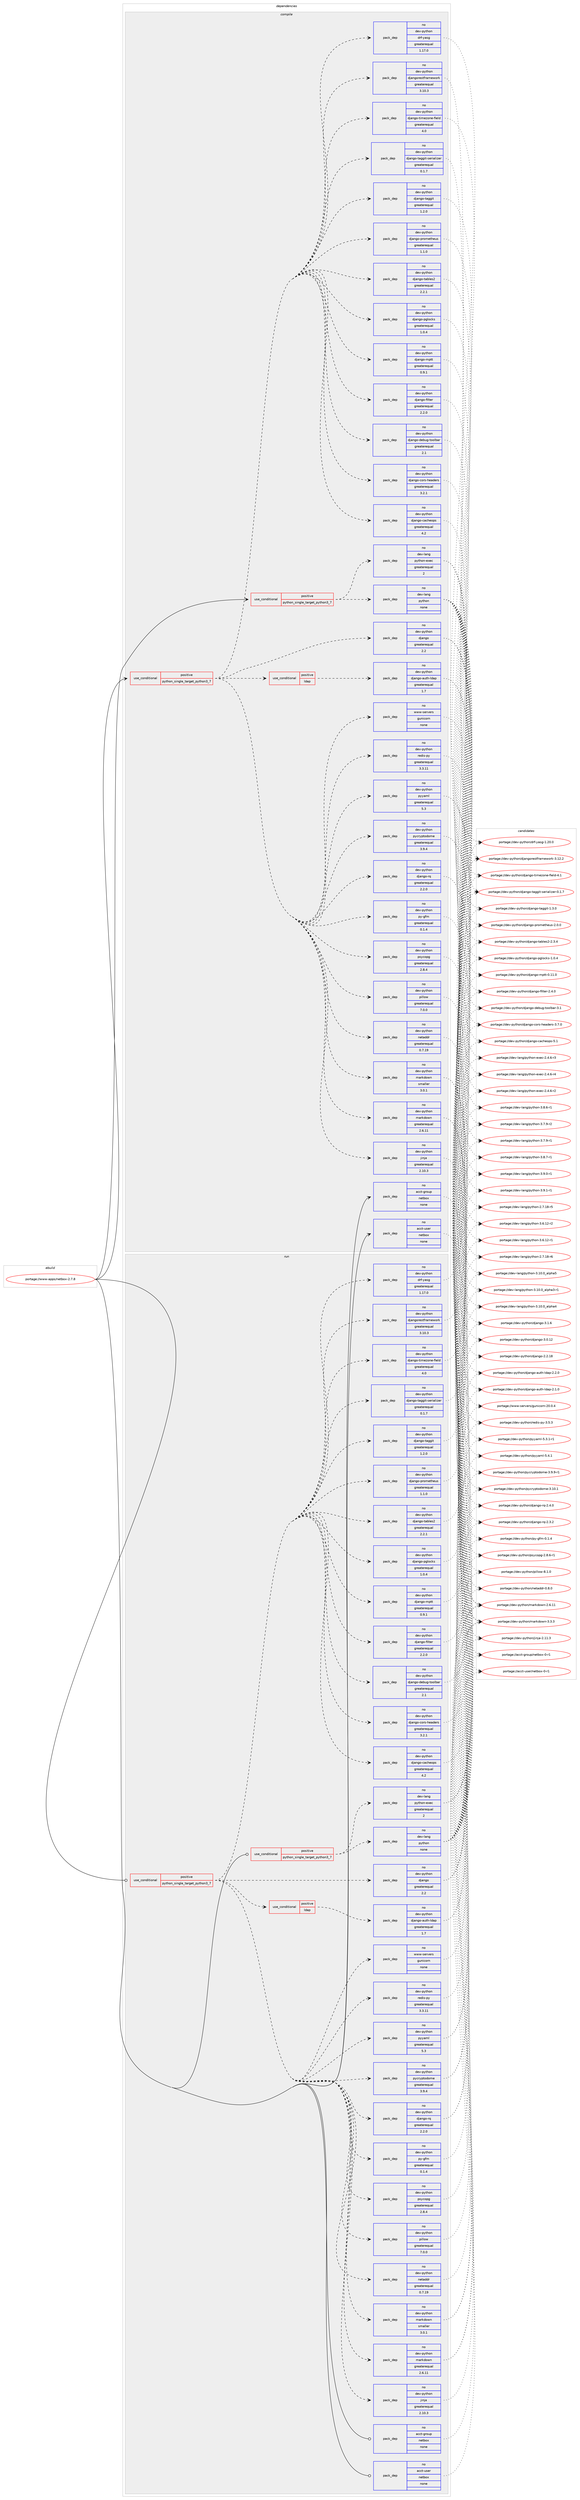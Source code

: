 digraph prolog {

# *************
# Graph options
# *************

newrank=true;
concentrate=true;
compound=true;
graph [rankdir=LR,fontname=Helvetica,fontsize=10,ranksep=1.5];#, ranksep=2.5, nodesep=0.2];
edge  [arrowhead=vee];
node  [fontname=Helvetica,fontsize=10];

# **********
# The ebuild
# **********

subgraph cluster_leftcol {
color=gray;
rank=same;
label=<<i>ebuild</i>>;
id [label="portage://www-apps/netbox-2.7.8", color=red, width=4, href="../www-apps/netbox-2.7.8.svg"];
}

# ****************
# The dependencies
# ****************

subgraph cluster_midcol {
color=gray;
label=<<i>dependencies</i>>;
subgraph cluster_compile {
fillcolor="#eeeeee";
style=filled;
label=<<i>compile</i>>;
subgraph cond480 {
dependency2786 [label=<<TABLE BORDER="0" CELLBORDER="1" CELLSPACING="0" CELLPADDING="4"><TR><TD ROWSPAN="3" CELLPADDING="10">use_conditional</TD></TR><TR><TD>positive</TD></TR><TR><TD>python_single_target_python3_7</TD></TR></TABLE>>, shape=none, color=red];
subgraph pack2262 {
dependency2787 [label=<<TABLE BORDER="0" CELLBORDER="1" CELLSPACING="0" CELLPADDING="4" WIDTH="220"><TR><TD ROWSPAN="6" CELLPADDING="30">pack_dep</TD></TR><TR><TD WIDTH="110">no</TD></TR><TR><TD>dev-lang</TD></TR><TR><TD>python</TD></TR><TR><TD>none</TD></TR><TR><TD></TD></TR></TABLE>>, shape=none, color=blue];
}
dependency2786:e -> dependency2787:w [weight=20,style="dashed",arrowhead="vee"];
subgraph pack2263 {
dependency2788 [label=<<TABLE BORDER="0" CELLBORDER="1" CELLSPACING="0" CELLPADDING="4" WIDTH="220"><TR><TD ROWSPAN="6" CELLPADDING="30">pack_dep</TD></TR><TR><TD WIDTH="110">no</TD></TR><TR><TD>dev-lang</TD></TR><TR><TD>python-exec</TD></TR><TR><TD>greaterequal</TD></TR><TR><TD>2</TD></TR></TABLE>>, shape=none, color=blue];
}
dependency2786:e -> dependency2788:w [weight=20,style="dashed",arrowhead="vee"];
}
id:e -> dependency2786:w [weight=20,style="solid",arrowhead="vee"];
subgraph cond481 {
dependency2789 [label=<<TABLE BORDER="0" CELLBORDER="1" CELLSPACING="0" CELLPADDING="4"><TR><TD ROWSPAN="3" CELLPADDING="10">use_conditional</TD></TR><TR><TD>positive</TD></TR><TR><TD>python_single_target_python3_7</TD></TR></TABLE>>, shape=none, color=red];
subgraph pack2264 {
dependency2790 [label=<<TABLE BORDER="0" CELLBORDER="1" CELLSPACING="0" CELLPADDING="4" WIDTH="220"><TR><TD ROWSPAN="6" CELLPADDING="30">pack_dep</TD></TR><TR><TD WIDTH="110">no</TD></TR><TR><TD>dev-python</TD></TR><TR><TD>django</TD></TR><TR><TD>greaterequal</TD></TR><TR><TD>2.2</TD></TR></TABLE>>, shape=none, color=blue];
}
dependency2789:e -> dependency2790:w [weight=20,style="dashed",arrowhead="vee"];
subgraph pack2265 {
dependency2791 [label=<<TABLE BORDER="0" CELLBORDER="1" CELLSPACING="0" CELLPADDING="4" WIDTH="220"><TR><TD ROWSPAN="6" CELLPADDING="30">pack_dep</TD></TR><TR><TD WIDTH="110">no</TD></TR><TR><TD>dev-python</TD></TR><TR><TD>django-cacheops</TD></TR><TR><TD>greaterequal</TD></TR><TR><TD>4.2</TD></TR></TABLE>>, shape=none, color=blue];
}
dependency2789:e -> dependency2791:w [weight=20,style="dashed",arrowhead="vee"];
subgraph pack2266 {
dependency2792 [label=<<TABLE BORDER="0" CELLBORDER="1" CELLSPACING="0" CELLPADDING="4" WIDTH="220"><TR><TD ROWSPAN="6" CELLPADDING="30">pack_dep</TD></TR><TR><TD WIDTH="110">no</TD></TR><TR><TD>dev-python</TD></TR><TR><TD>django-cors-headers</TD></TR><TR><TD>greaterequal</TD></TR><TR><TD>3.2.1</TD></TR></TABLE>>, shape=none, color=blue];
}
dependency2789:e -> dependency2792:w [weight=20,style="dashed",arrowhead="vee"];
subgraph pack2267 {
dependency2793 [label=<<TABLE BORDER="0" CELLBORDER="1" CELLSPACING="0" CELLPADDING="4" WIDTH="220"><TR><TD ROWSPAN="6" CELLPADDING="30">pack_dep</TD></TR><TR><TD WIDTH="110">no</TD></TR><TR><TD>dev-python</TD></TR><TR><TD>django-debug-toolbar</TD></TR><TR><TD>greaterequal</TD></TR><TR><TD>2.1</TD></TR></TABLE>>, shape=none, color=blue];
}
dependency2789:e -> dependency2793:w [weight=20,style="dashed",arrowhead="vee"];
subgraph pack2268 {
dependency2794 [label=<<TABLE BORDER="0" CELLBORDER="1" CELLSPACING="0" CELLPADDING="4" WIDTH="220"><TR><TD ROWSPAN="6" CELLPADDING="30">pack_dep</TD></TR><TR><TD WIDTH="110">no</TD></TR><TR><TD>dev-python</TD></TR><TR><TD>django-filter</TD></TR><TR><TD>greaterequal</TD></TR><TR><TD>2.2.0</TD></TR></TABLE>>, shape=none, color=blue];
}
dependency2789:e -> dependency2794:w [weight=20,style="dashed",arrowhead="vee"];
subgraph pack2269 {
dependency2795 [label=<<TABLE BORDER="0" CELLBORDER="1" CELLSPACING="0" CELLPADDING="4" WIDTH="220"><TR><TD ROWSPAN="6" CELLPADDING="30">pack_dep</TD></TR><TR><TD WIDTH="110">no</TD></TR><TR><TD>dev-python</TD></TR><TR><TD>django-mptt</TD></TR><TR><TD>greaterequal</TD></TR><TR><TD>0.9.1</TD></TR></TABLE>>, shape=none, color=blue];
}
dependency2789:e -> dependency2795:w [weight=20,style="dashed",arrowhead="vee"];
subgraph pack2270 {
dependency2796 [label=<<TABLE BORDER="0" CELLBORDER="1" CELLSPACING="0" CELLPADDING="4" WIDTH="220"><TR><TD ROWSPAN="6" CELLPADDING="30">pack_dep</TD></TR><TR><TD WIDTH="110">no</TD></TR><TR><TD>dev-python</TD></TR><TR><TD>django-pglocks</TD></TR><TR><TD>greaterequal</TD></TR><TR><TD>1.0.4</TD></TR></TABLE>>, shape=none, color=blue];
}
dependency2789:e -> dependency2796:w [weight=20,style="dashed",arrowhead="vee"];
subgraph pack2271 {
dependency2797 [label=<<TABLE BORDER="0" CELLBORDER="1" CELLSPACING="0" CELLPADDING="4" WIDTH="220"><TR><TD ROWSPAN="6" CELLPADDING="30">pack_dep</TD></TR><TR><TD WIDTH="110">no</TD></TR><TR><TD>dev-python</TD></TR><TR><TD>django-prometheus</TD></TR><TR><TD>greaterequal</TD></TR><TR><TD>1.1.0</TD></TR></TABLE>>, shape=none, color=blue];
}
dependency2789:e -> dependency2797:w [weight=20,style="dashed",arrowhead="vee"];
subgraph pack2272 {
dependency2798 [label=<<TABLE BORDER="0" CELLBORDER="1" CELLSPACING="0" CELLPADDING="4" WIDTH="220"><TR><TD ROWSPAN="6" CELLPADDING="30">pack_dep</TD></TR><TR><TD WIDTH="110">no</TD></TR><TR><TD>dev-python</TD></TR><TR><TD>django-rq</TD></TR><TR><TD>greaterequal</TD></TR><TR><TD>2.2.0</TD></TR></TABLE>>, shape=none, color=blue];
}
dependency2789:e -> dependency2798:w [weight=20,style="dashed",arrowhead="vee"];
subgraph pack2273 {
dependency2799 [label=<<TABLE BORDER="0" CELLBORDER="1" CELLSPACING="0" CELLPADDING="4" WIDTH="220"><TR><TD ROWSPAN="6" CELLPADDING="30">pack_dep</TD></TR><TR><TD WIDTH="110">no</TD></TR><TR><TD>dev-python</TD></TR><TR><TD>django-tables2</TD></TR><TR><TD>greaterequal</TD></TR><TR><TD>2.2.1</TD></TR></TABLE>>, shape=none, color=blue];
}
dependency2789:e -> dependency2799:w [weight=20,style="dashed",arrowhead="vee"];
subgraph pack2274 {
dependency2800 [label=<<TABLE BORDER="0" CELLBORDER="1" CELLSPACING="0" CELLPADDING="4" WIDTH="220"><TR><TD ROWSPAN="6" CELLPADDING="30">pack_dep</TD></TR><TR><TD WIDTH="110">no</TD></TR><TR><TD>dev-python</TD></TR><TR><TD>django-taggit</TD></TR><TR><TD>greaterequal</TD></TR><TR><TD>1.2.0</TD></TR></TABLE>>, shape=none, color=blue];
}
dependency2789:e -> dependency2800:w [weight=20,style="dashed",arrowhead="vee"];
subgraph pack2275 {
dependency2801 [label=<<TABLE BORDER="0" CELLBORDER="1" CELLSPACING="0" CELLPADDING="4" WIDTH="220"><TR><TD ROWSPAN="6" CELLPADDING="30">pack_dep</TD></TR><TR><TD WIDTH="110">no</TD></TR><TR><TD>dev-python</TD></TR><TR><TD>django-taggit-serializer</TD></TR><TR><TD>greaterequal</TD></TR><TR><TD>0.1.7</TD></TR></TABLE>>, shape=none, color=blue];
}
dependency2789:e -> dependency2801:w [weight=20,style="dashed",arrowhead="vee"];
subgraph pack2276 {
dependency2802 [label=<<TABLE BORDER="0" CELLBORDER="1" CELLSPACING="0" CELLPADDING="4" WIDTH="220"><TR><TD ROWSPAN="6" CELLPADDING="30">pack_dep</TD></TR><TR><TD WIDTH="110">no</TD></TR><TR><TD>dev-python</TD></TR><TR><TD>django-timezone-field</TD></TR><TR><TD>greaterequal</TD></TR><TR><TD>4.0</TD></TR></TABLE>>, shape=none, color=blue];
}
dependency2789:e -> dependency2802:w [weight=20,style="dashed",arrowhead="vee"];
subgraph pack2277 {
dependency2803 [label=<<TABLE BORDER="0" CELLBORDER="1" CELLSPACING="0" CELLPADDING="4" WIDTH="220"><TR><TD ROWSPAN="6" CELLPADDING="30">pack_dep</TD></TR><TR><TD WIDTH="110">no</TD></TR><TR><TD>dev-python</TD></TR><TR><TD>djangorestframework</TD></TR><TR><TD>greaterequal</TD></TR><TR><TD>3.10.3</TD></TR></TABLE>>, shape=none, color=blue];
}
dependency2789:e -> dependency2803:w [weight=20,style="dashed",arrowhead="vee"];
subgraph pack2278 {
dependency2804 [label=<<TABLE BORDER="0" CELLBORDER="1" CELLSPACING="0" CELLPADDING="4" WIDTH="220"><TR><TD ROWSPAN="6" CELLPADDING="30">pack_dep</TD></TR><TR><TD WIDTH="110">no</TD></TR><TR><TD>dev-python</TD></TR><TR><TD>drf-yasg</TD></TR><TR><TD>greaterequal</TD></TR><TR><TD>1.17.0</TD></TR></TABLE>>, shape=none, color=blue];
}
dependency2789:e -> dependency2804:w [weight=20,style="dashed",arrowhead="vee"];
subgraph pack2279 {
dependency2805 [label=<<TABLE BORDER="0" CELLBORDER="1" CELLSPACING="0" CELLPADDING="4" WIDTH="220"><TR><TD ROWSPAN="6" CELLPADDING="30">pack_dep</TD></TR><TR><TD WIDTH="110">no</TD></TR><TR><TD>dev-python</TD></TR><TR><TD>jinja</TD></TR><TR><TD>greaterequal</TD></TR><TR><TD>2.10.3</TD></TR></TABLE>>, shape=none, color=blue];
}
dependency2789:e -> dependency2805:w [weight=20,style="dashed",arrowhead="vee"];
subgraph pack2280 {
dependency2806 [label=<<TABLE BORDER="0" CELLBORDER="1" CELLSPACING="0" CELLPADDING="4" WIDTH="220"><TR><TD ROWSPAN="6" CELLPADDING="30">pack_dep</TD></TR><TR><TD WIDTH="110">no</TD></TR><TR><TD>dev-python</TD></TR><TR><TD>markdown</TD></TR><TR><TD>greaterequal</TD></TR><TR><TD>2.6.11</TD></TR></TABLE>>, shape=none, color=blue];
}
dependency2789:e -> dependency2806:w [weight=20,style="dashed",arrowhead="vee"];
subgraph pack2281 {
dependency2807 [label=<<TABLE BORDER="0" CELLBORDER="1" CELLSPACING="0" CELLPADDING="4" WIDTH="220"><TR><TD ROWSPAN="6" CELLPADDING="30">pack_dep</TD></TR><TR><TD WIDTH="110">no</TD></TR><TR><TD>dev-python</TD></TR><TR><TD>markdown</TD></TR><TR><TD>smaller</TD></TR><TR><TD>3.0.1</TD></TR></TABLE>>, shape=none, color=blue];
}
dependency2789:e -> dependency2807:w [weight=20,style="dashed",arrowhead="vee"];
subgraph pack2282 {
dependency2808 [label=<<TABLE BORDER="0" CELLBORDER="1" CELLSPACING="0" CELLPADDING="4" WIDTH="220"><TR><TD ROWSPAN="6" CELLPADDING="30">pack_dep</TD></TR><TR><TD WIDTH="110">no</TD></TR><TR><TD>dev-python</TD></TR><TR><TD>netaddr</TD></TR><TR><TD>greaterequal</TD></TR><TR><TD>0.7.19</TD></TR></TABLE>>, shape=none, color=blue];
}
dependency2789:e -> dependency2808:w [weight=20,style="dashed",arrowhead="vee"];
subgraph pack2283 {
dependency2809 [label=<<TABLE BORDER="0" CELLBORDER="1" CELLSPACING="0" CELLPADDING="4" WIDTH="220"><TR><TD ROWSPAN="6" CELLPADDING="30">pack_dep</TD></TR><TR><TD WIDTH="110">no</TD></TR><TR><TD>dev-python</TD></TR><TR><TD>pillow</TD></TR><TR><TD>greaterequal</TD></TR><TR><TD>7.0.0</TD></TR></TABLE>>, shape=none, color=blue];
}
dependency2789:e -> dependency2809:w [weight=20,style="dashed",arrowhead="vee"];
subgraph pack2284 {
dependency2810 [label=<<TABLE BORDER="0" CELLBORDER="1" CELLSPACING="0" CELLPADDING="4" WIDTH="220"><TR><TD ROWSPAN="6" CELLPADDING="30">pack_dep</TD></TR><TR><TD WIDTH="110">no</TD></TR><TR><TD>dev-python</TD></TR><TR><TD>psycopg</TD></TR><TR><TD>greaterequal</TD></TR><TR><TD>2.8.4</TD></TR></TABLE>>, shape=none, color=blue];
}
dependency2789:e -> dependency2810:w [weight=20,style="dashed",arrowhead="vee"];
subgraph pack2285 {
dependency2811 [label=<<TABLE BORDER="0" CELLBORDER="1" CELLSPACING="0" CELLPADDING="4" WIDTH="220"><TR><TD ROWSPAN="6" CELLPADDING="30">pack_dep</TD></TR><TR><TD WIDTH="110">no</TD></TR><TR><TD>dev-python</TD></TR><TR><TD>py-gfm</TD></TR><TR><TD>greaterequal</TD></TR><TR><TD>0.1.4</TD></TR></TABLE>>, shape=none, color=blue];
}
dependency2789:e -> dependency2811:w [weight=20,style="dashed",arrowhead="vee"];
subgraph pack2286 {
dependency2812 [label=<<TABLE BORDER="0" CELLBORDER="1" CELLSPACING="0" CELLPADDING="4" WIDTH="220"><TR><TD ROWSPAN="6" CELLPADDING="30">pack_dep</TD></TR><TR><TD WIDTH="110">no</TD></TR><TR><TD>dev-python</TD></TR><TR><TD>pycryptodome</TD></TR><TR><TD>greaterequal</TD></TR><TR><TD>3.9.4</TD></TR></TABLE>>, shape=none, color=blue];
}
dependency2789:e -> dependency2812:w [weight=20,style="dashed",arrowhead="vee"];
subgraph pack2287 {
dependency2813 [label=<<TABLE BORDER="0" CELLBORDER="1" CELLSPACING="0" CELLPADDING="4" WIDTH="220"><TR><TD ROWSPAN="6" CELLPADDING="30">pack_dep</TD></TR><TR><TD WIDTH="110">no</TD></TR><TR><TD>dev-python</TD></TR><TR><TD>pyyaml</TD></TR><TR><TD>greaterequal</TD></TR><TR><TD>5.3</TD></TR></TABLE>>, shape=none, color=blue];
}
dependency2789:e -> dependency2813:w [weight=20,style="dashed",arrowhead="vee"];
subgraph pack2288 {
dependency2814 [label=<<TABLE BORDER="0" CELLBORDER="1" CELLSPACING="0" CELLPADDING="4" WIDTH="220"><TR><TD ROWSPAN="6" CELLPADDING="30">pack_dep</TD></TR><TR><TD WIDTH="110">no</TD></TR><TR><TD>dev-python</TD></TR><TR><TD>redis-py</TD></TR><TR><TD>greaterequal</TD></TR><TR><TD>3.3.11</TD></TR></TABLE>>, shape=none, color=blue];
}
dependency2789:e -> dependency2814:w [weight=20,style="dashed",arrowhead="vee"];
subgraph pack2289 {
dependency2815 [label=<<TABLE BORDER="0" CELLBORDER="1" CELLSPACING="0" CELLPADDING="4" WIDTH="220"><TR><TD ROWSPAN="6" CELLPADDING="30">pack_dep</TD></TR><TR><TD WIDTH="110">no</TD></TR><TR><TD>www-servers</TD></TR><TR><TD>gunicorn</TD></TR><TR><TD>none</TD></TR><TR><TD></TD></TR></TABLE>>, shape=none, color=blue];
}
dependency2789:e -> dependency2815:w [weight=20,style="dashed",arrowhead="vee"];
subgraph cond482 {
dependency2816 [label=<<TABLE BORDER="0" CELLBORDER="1" CELLSPACING="0" CELLPADDING="4"><TR><TD ROWSPAN="3" CELLPADDING="10">use_conditional</TD></TR><TR><TD>positive</TD></TR><TR><TD>ldap</TD></TR></TABLE>>, shape=none, color=red];
subgraph pack2290 {
dependency2817 [label=<<TABLE BORDER="0" CELLBORDER="1" CELLSPACING="0" CELLPADDING="4" WIDTH="220"><TR><TD ROWSPAN="6" CELLPADDING="30">pack_dep</TD></TR><TR><TD WIDTH="110">no</TD></TR><TR><TD>dev-python</TD></TR><TR><TD>django-auth-ldap</TD></TR><TR><TD>greaterequal</TD></TR><TR><TD>1.7</TD></TR></TABLE>>, shape=none, color=blue];
}
dependency2816:e -> dependency2817:w [weight=20,style="dashed",arrowhead="vee"];
}
dependency2789:e -> dependency2816:w [weight=20,style="dashed",arrowhead="vee"];
}
id:e -> dependency2789:w [weight=20,style="solid",arrowhead="vee"];
subgraph pack2291 {
dependency2818 [label=<<TABLE BORDER="0" CELLBORDER="1" CELLSPACING="0" CELLPADDING="4" WIDTH="220"><TR><TD ROWSPAN="6" CELLPADDING="30">pack_dep</TD></TR><TR><TD WIDTH="110">no</TD></TR><TR><TD>acct-group</TD></TR><TR><TD>netbox</TD></TR><TR><TD>none</TD></TR><TR><TD></TD></TR></TABLE>>, shape=none, color=blue];
}
id:e -> dependency2818:w [weight=20,style="solid",arrowhead="vee"];
subgraph pack2292 {
dependency2819 [label=<<TABLE BORDER="0" CELLBORDER="1" CELLSPACING="0" CELLPADDING="4" WIDTH="220"><TR><TD ROWSPAN="6" CELLPADDING="30">pack_dep</TD></TR><TR><TD WIDTH="110">no</TD></TR><TR><TD>acct-user</TD></TR><TR><TD>netbox</TD></TR><TR><TD>none</TD></TR><TR><TD></TD></TR></TABLE>>, shape=none, color=blue];
}
id:e -> dependency2819:w [weight=20,style="solid",arrowhead="vee"];
}
subgraph cluster_compileandrun {
fillcolor="#eeeeee";
style=filled;
label=<<i>compile and run</i>>;
}
subgraph cluster_run {
fillcolor="#eeeeee";
style=filled;
label=<<i>run</i>>;
subgraph cond483 {
dependency2820 [label=<<TABLE BORDER="0" CELLBORDER="1" CELLSPACING="0" CELLPADDING="4"><TR><TD ROWSPAN="3" CELLPADDING="10">use_conditional</TD></TR><TR><TD>positive</TD></TR><TR><TD>python_single_target_python3_7</TD></TR></TABLE>>, shape=none, color=red];
subgraph pack2293 {
dependency2821 [label=<<TABLE BORDER="0" CELLBORDER="1" CELLSPACING="0" CELLPADDING="4" WIDTH="220"><TR><TD ROWSPAN="6" CELLPADDING="30">pack_dep</TD></TR><TR><TD WIDTH="110">no</TD></TR><TR><TD>dev-lang</TD></TR><TR><TD>python</TD></TR><TR><TD>none</TD></TR><TR><TD></TD></TR></TABLE>>, shape=none, color=blue];
}
dependency2820:e -> dependency2821:w [weight=20,style="dashed",arrowhead="vee"];
subgraph pack2294 {
dependency2822 [label=<<TABLE BORDER="0" CELLBORDER="1" CELLSPACING="0" CELLPADDING="4" WIDTH="220"><TR><TD ROWSPAN="6" CELLPADDING="30">pack_dep</TD></TR><TR><TD WIDTH="110">no</TD></TR><TR><TD>dev-lang</TD></TR><TR><TD>python-exec</TD></TR><TR><TD>greaterequal</TD></TR><TR><TD>2</TD></TR></TABLE>>, shape=none, color=blue];
}
dependency2820:e -> dependency2822:w [weight=20,style="dashed",arrowhead="vee"];
}
id:e -> dependency2820:w [weight=20,style="solid",arrowhead="odot"];
subgraph cond484 {
dependency2823 [label=<<TABLE BORDER="0" CELLBORDER="1" CELLSPACING="0" CELLPADDING="4"><TR><TD ROWSPAN="3" CELLPADDING="10">use_conditional</TD></TR><TR><TD>positive</TD></TR><TR><TD>python_single_target_python3_7</TD></TR></TABLE>>, shape=none, color=red];
subgraph pack2295 {
dependency2824 [label=<<TABLE BORDER="0" CELLBORDER="1" CELLSPACING="0" CELLPADDING="4" WIDTH="220"><TR><TD ROWSPAN="6" CELLPADDING="30">pack_dep</TD></TR><TR><TD WIDTH="110">no</TD></TR><TR><TD>dev-python</TD></TR><TR><TD>django</TD></TR><TR><TD>greaterequal</TD></TR><TR><TD>2.2</TD></TR></TABLE>>, shape=none, color=blue];
}
dependency2823:e -> dependency2824:w [weight=20,style="dashed",arrowhead="vee"];
subgraph pack2296 {
dependency2825 [label=<<TABLE BORDER="0" CELLBORDER="1" CELLSPACING="0" CELLPADDING="4" WIDTH="220"><TR><TD ROWSPAN="6" CELLPADDING="30">pack_dep</TD></TR><TR><TD WIDTH="110">no</TD></TR><TR><TD>dev-python</TD></TR><TR><TD>django-cacheops</TD></TR><TR><TD>greaterequal</TD></TR><TR><TD>4.2</TD></TR></TABLE>>, shape=none, color=blue];
}
dependency2823:e -> dependency2825:w [weight=20,style="dashed",arrowhead="vee"];
subgraph pack2297 {
dependency2826 [label=<<TABLE BORDER="0" CELLBORDER="1" CELLSPACING="0" CELLPADDING="4" WIDTH="220"><TR><TD ROWSPAN="6" CELLPADDING="30">pack_dep</TD></TR><TR><TD WIDTH="110">no</TD></TR><TR><TD>dev-python</TD></TR><TR><TD>django-cors-headers</TD></TR><TR><TD>greaterequal</TD></TR><TR><TD>3.2.1</TD></TR></TABLE>>, shape=none, color=blue];
}
dependency2823:e -> dependency2826:w [weight=20,style="dashed",arrowhead="vee"];
subgraph pack2298 {
dependency2827 [label=<<TABLE BORDER="0" CELLBORDER="1" CELLSPACING="0" CELLPADDING="4" WIDTH="220"><TR><TD ROWSPAN="6" CELLPADDING="30">pack_dep</TD></TR><TR><TD WIDTH="110">no</TD></TR><TR><TD>dev-python</TD></TR><TR><TD>django-debug-toolbar</TD></TR><TR><TD>greaterequal</TD></TR><TR><TD>2.1</TD></TR></TABLE>>, shape=none, color=blue];
}
dependency2823:e -> dependency2827:w [weight=20,style="dashed",arrowhead="vee"];
subgraph pack2299 {
dependency2828 [label=<<TABLE BORDER="0" CELLBORDER="1" CELLSPACING="0" CELLPADDING="4" WIDTH="220"><TR><TD ROWSPAN="6" CELLPADDING="30">pack_dep</TD></TR><TR><TD WIDTH="110">no</TD></TR><TR><TD>dev-python</TD></TR><TR><TD>django-filter</TD></TR><TR><TD>greaterequal</TD></TR><TR><TD>2.2.0</TD></TR></TABLE>>, shape=none, color=blue];
}
dependency2823:e -> dependency2828:w [weight=20,style="dashed",arrowhead="vee"];
subgraph pack2300 {
dependency2829 [label=<<TABLE BORDER="0" CELLBORDER="1" CELLSPACING="0" CELLPADDING="4" WIDTH="220"><TR><TD ROWSPAN="6" CELLPADDING="30">pack_dep</TD></TR><TR><TD WIDTH="110">no</TD></TR><TR><TD>dev-python</TD></TR><TR><TD>django-mptt</TD></TR><TR><TD>greaterequal</TD></TR><TR><TD>0.9.1</TD></TR></TABLE>>, shape=none, color=blue];
}
dependency2823:e -> dependency2829:w [weight=20,style="dashed",arrowhead="vee"];
subgraph pack2301 {
dependency2830 [label=<<TABLE BORDER="0" CELLBORDER="1" CELLSPACING="0" CELLPADDING="4" WIDTH="220"><TR><TD ROWSPAN="6" CELLPADDING="30">pack_dep</TD></TR><TR><TD WIDTH="110">no</TD></TR><TR><TD>dev-python</TD></TR><TR><TD>django-pglocks</TD></TR><TR><TD>greaterequal</TD></TR><TR><TD>1.0.4</TD></TR></TABLE>>, shape=none, color=blue];
}
dependency2823:e -> dependency2830:w [weight=20,style="dashed",arrowhead="vee"];
subgraph pack2302 {
dependency2831 [label=<<TABLE BORDER="0" CELLBORDER="1" CELLSPACING="0" CELLPADDING="4" WIDTH="220"><TR><TD ROWSPAN="6" CELLPADDING="30">pack_dep</TD></TR><TR><TD WIDTH="110">no</TD></TR><TR><TD>dev-python</TD></TR><TR><TD>django-prometheus</TD></TR><TR><TD>greaterequal</TD></TR><TR><TD>1.1.0</TD></TR></TABLE>>, shape=none, color=blue];
}
dependency2823:e -> dependency2831:w [weight=20,style="dashed",arrowhead="vee"];
subgraph pack2303 {
dependency2832 [label=<<TABLE BORDER="0" CELLBORDER="1" CELLSPACING="0" CELLPADDING="4" WIDTH="220"><TR><TD ROWSPAN="6" CELLPADDING="30">pack_dep</TD></TR><TR><TD WIDTH="110">no</TD></TR><TR><TD>dev-python</TD></TR><TR><TD>django-rq</TD></TR><TR><TD>greaterequal</TD></TR><TR><TD>2.2.0</TD></TR></TABLE>>, shape=none, color=blue];
}
dependency2823:e -> dependency2832:w [weight=20,style="dashed",arrowhead="vee"];
subgraph pack2304 {
dependency2833 [label=<<TABLE BORDER="0" CELLBORDER="1" CELLSPACING="0" CELLPADDING="4" WIDTH="220"><TR><TD ROWSPAN="6" CELLPADDING="30">pack_dep</TD></TR><TR><TD WIDTH="110">no</TD></TR><TR><TD>dev-python</TD></TR><TR><TD>django-tables2</TD></TR><TR><TD>greaterequal</TD></TR><TR><TD>2.2.1</TD></TR></TABLE>>, shape=none, color=blue];
}
dependency2823:e -> dependency2833:w [weight=20,style="dashed",arrowhead="vee"];
subgraph pack2305 {
dependency2834 [label=<<TABLE BORDER="0" CELLBORDER="1" CELLSPACING="0" CELLPADDING="4" WIDTH="220"><TR><TD ROWSPAN="6" CELLPADDING="30">pack_dep</TD></TR><TR><TD WIDTH="110">no</TD></TR><TR><TD>dev-python</TD></TR><TR><TD>django-taggit</TD></TR><TR><TD>greaterequal</TD></TR><TR><TD>1.2.0</TD></TR></TABLE>>, shape=none, color=blue];
}
dependency2823:e -> dependency2834:w [weight=20,style="dashed",arrowhead="vee"];
subgraph pack2306 {
dependency2835 [label=<<TABLE BORDER="0" CELLBORDER="1" CELLSPACING="0" CELLPADDING="4" WIDTH="220"><TR><TD ROWSPAN="6" CELLPADDING="30">pack_dep</TD></TR><TR><TD WIDTH="110">no</TD></TR><TR><TD>dev-python</TD></TR><TR><TD>django-taggit-serializer</TD></TR><TR><TD>greaterequal</TD></TR><TR><TD>0.1.7</TD></TR></TABLE>>, shape=none, color=blue];
}
dependency2823:e -> dependency2835:w [weight=20,style="dashed",arrowhead="vee"];
subgraph pack2307 {
dependency2836 [label=<<TABLE BORDER="0" CELLBORDER="1" CELLSPACING="0" CELLPADDING="4" WIDTH="220"><TR><TD ROWSPAN="6" CELLPADDING="30">pack_dep</TD></TR><TR><TD WIDTH="110">no</TD></TR><TR><TD>dev-python</TD></TR><TR><TD>django-timezone-field</TD></TR><TR><TD>greaterequal</TD></TR><TR><TD>4.0</TD></TR></TABLE>>, shape=none, color=blue];
}
dependency2823:e -> dependency2836:w [weight=20,style="dashed",arrowhead="vee"];
subgraph pack2308 {
dependency2837 [label=<<TABLE BORDER="0" CELLBORDER="1" CELLSPACING="0" CELLPADDING="4" WIDTH="220"><TR><TD ROWSPAN="6" CELLPADDING="30">pack_dep</TD></TR><TR><TD WIDTH="110">no</TD></TR><TR><TD>dev-python</TD></TR><TR><TD>djangorestframework</TD></TR><TR><TD>greaterequal</TD></TR><TR><TD>3.10.3</TD></TR></TABLE>>, shape=none, color=blue];
}
dependency2823:e -> dependency2837:w [weight=20,style="dashed",arrowhead="vee"];
subgraph pack2309 {
dependency2838 [label=<<TABLE BORDER="0" CELLBORDER="1" CELLSPACING="0" CELLPADDING="4" WIDTH="220"><TR><TD ROWSPAN="6" CELLPADDING="30">pack_dep</TD></TR><TR><TD WIDTH="110">no</TD></TR><TR><TD>dev-python</TD></TR><TR><TD>drf-yasg</TD></TR><TR><TD>greaterequal</TD></TR><TR><TD>1.17.0</TD></TR></TABLE>>, shape=none, color=blue];
}
dependency2823:e -> dependency2838:w [weight=20,style="dashed",arrowhead="vee"];
subgraph pack2310 {
dependency2839 [label=<<TABLE BORDER="0" CELLBORDER="1" CELLSPACING="0" CELLPADDING="4" WIDTH="220"><TR><TD ROWSPAN="6" CELLPADDING="30">pack_dep</TD></TR><TR><TD WIDTH="110">no</TD></TR><TR><TD>dev-python</TD></TR><TR><TD>jinja</TD></TR><TR><TD>greaterequal</TD></TR><TR><TD>2.10.3</TD></TR></TABLE>>, shape=none, color=blue];
}
dependency2823:e -> dependency2839:w [weight=20,style="dashed",arrowhead="vee"];
subgraph pack2311 {
dependency2840 [label=<<TABLE BORDER="0" CELLBORDER="1" CELLSPACING="0" CELLPADDING="4" WIDTH="220"><TR><TD ROWSPAN="6" CELLPADDING="30">pack_dep</TD></TR><TR><TD WIDTH="110">no</TD></TR><TR><TD>dev-python</TD></TR><TR><TD>markdown</TD></TR><TR><TD>greaterequal</TD></TR><TR><TD>2.6.11</TD></TR></TABLE>>, shape=none, color=blue];
}
dependency2823:e -> dependency2840:w [weight=20,style="dashed",arrowhead="vee"];
subgraph pack2312 {
dependency2841 [label=<<TABLE BORDER="0" CELLBORDER="1" CELLSPACING="0" CELLPADDING="4" WIDTH="220"><TR><TD ROWSPAN="6" CELLPADDING="30">pack_dep</TD></TR><TR><TD WIDTH="110">no</TD></TR><TR><TD>dev-python</TD></TR><TR><TD>markdown</TD></TR><TR><TD>smaller</TD></TR><TR><TD>3.0.1</TD></TR></TABLE>>, shape=none, color=blue];
}
dependency2823:e -> dependency2841:w [weight=20,style="dashed",arrowhead="vee"];
subgraph pack2313 {
dependency2842 [label=<<TABLE BORDER="0" CELLBORDER="1" CELLSPACING="0" CELLPADDING="4" WIDTH="220"><TR><TD ROWSPAN="6" CELLPADDING="30">pack_dep</TD></TR><TR><TD WIDTH="110">no</TD></TR><TR><TD>dev-python</TD></TR><TR><TD>netaddr</TD></TR><TR><TD>greaterequal</TD></TR><TR><TD>0.7.19</TD></TR></TABLE>>, shape=none, color=blue];
}
dependency2823:e -> dependency2842:w [weight=20,style="dashed",arrowhead="vee"];
subgraph pack2314 {
dependency2843 [label=<<TABLE BORDER="0" CELLBORDER="1" CELLSPACING="0" CELLPADDING="4" WIDTH="220"><TR><TD ROWSPAN="6" CELLPADDING="30">pack_dep</TD></TR><TR><TD WIDTH="110">no</TD></TR><TR><TD>dev-python</TD></TR><TR><TD>pillow</TD></TR><TR><TD>greaterequal</TD></TR><TR><TD>7.0.0</TD></TR></TABLE>>, shape=none, color=blue];
}
dependency2823:e -> dependency2843:w [weight=20,style="dashed",arrowhead="vee"];
subgraph pack2315 {
dependency2844 [label=<<TABLE BORDER="0" CELLBORDER="1" CELLSPACING="0" CELLPADDING="4" WIDTH="220"><TR><TD ROWSPAN="6" CELLPADDING="30">pack_dep</TD></TR><TR><TD WIDTH="110">no</TD></TR><TR><TD>dev-python</TD></TR><TR><TD>psycopg</TD></TR><TR><TD>greaterequal</TD></TR><TR><TD>2.8.4</TD></TR></TABLE>>, shape=none, color=blue];
}
dependency2823:e -> dependency2844:w [weight=20,style="dashed",arrowhead="vee"];
subgraph pack2316 {
dependency2845 [label=<<TABLE BORDER="0" CELLBORDER="1" CELLSPACING="0" CELLPADDING="4" WIDTH="220"><TR><TD ROWSPAN="6" CELLPADDING="30">pack_dep</TD></TR><TR><TD WIDTH="110">no</TD></TR><TR><TD>dev-python</TD></TR><TR><TD>py-gfm</TD></TR><TR><TD>greaterequal</TD></TR><TR><TD>0.1.4</TD></TR></TABLE>>, shape=none, color=blue];
}
dependency2823:e -> dependency2845:w [weight=20,style="dashed",arrowhead="vee"];
subgraph pack2317 {
dependency2846 [label=<<TABLE BORDER="0" CELLBORDER="1" CELLSPACING="0" CELLPADDING="4" WIDTH="220"><TR><TD ROWSPAN="6" CELLPADDING="30">pack_dep</TD></TR><TR><TD WIDTH="110">no</TD></TR><TR><TD>dev-python</TD></TR><TR><TD>pycryptodome</TD></TR><TR><TD>greaterequal</TD></TR><TR><TD>3.9.4</TD></TR></TABLE>>, shape=none, color=blue];
}
dependency2823:e -> dependency2846:w [weight=20,style="dashed",arrowhead="vee"];
subgraph pack2318 {
dependency2847 [label=<<TABLE BORDER="0" CELLBORDER="1" CELLSPACING="0" CELLPADDING="4" WIDTH="220"><TR><TD ROWSPAN="6" CELLPADDING="30">pack_dep</TD></TR><TR><TD WIDTH="110">no</TD></TR><TR><TD>dev-python</TD></TR><TR><TD>pyyaml</TD></TR><TR><TD>greaterequal</TD></TR><TR><TD>5.3</TD></TR></TABLE>>, shape=none, color=blue];
}
dependency2823:e -> dependency2847:w [weight=20,style="dashed",arrowhead="vee"];
subgraph pack2319 {
dependency2848 [label=<<TABLE BORDER="0" CELLBORDER="1" CELLSPACING="0" CELLPADDING="4" WIDTH="220"><TR><TD ROWSPAN="6" CELLPADDING="30">pack_dep</TD></TR><TR><TD WIDTH="110">no</TD></TR><TR><TD>dev-python</TD></TR><TR><TD>redis-py</TD></TR><TR><TD>greaterequal</TD></TR><TR><TD>3.3.11</TD></TR></TABLE>>, shape=none, color=blue];
}
dependency2823:e -> dependency2848:w [weight=20,style="dashed",arrowhead="vee"];
subgraph pack2320 {
dependency2849 [label=<<TABLE BORDER="0" CELLBORDER="1" CELLSPACING="0" CELLPADDING="4" WIDTH="220"><TR><TD ROWSPAN="6" CELLPADDING="30">pack_dep</TD></TR><TR><TD WIDTH="110">no</TD></TR><TR><TD>www-servers</TD></TR><TR><TD>gunicorn</TD></TR><TR><TD>none</TD></TR><TR><TD></TD></TR></TABLE>>, shape=none, color=blue];
}
dependency2823:e -> dependency2849:w [weight=20,style="dashed",arrowhead="vee"];
subgraph cond485 {
dependency2850 [label=<<TABLE BORDER="0" CELLBORDER="1" CELLSPACING="0" CELLPADDING="4"><TR><TD ROWSPAN="3" CELLPADDING="10">use_conditional</TD></TR><TR><TD>positive</TD></TR><TR><TD>ldap</TD></TR></TABLE>>, shape=none, color=red];
subgraph pack2321 {
dependency2851 [label=<<TABLE BORDER="0" CELLBORDER="1" CELLSPACING="0" CELLPADDING="4" WIDTH="220"><TR><TD ROWSPAN="6" CELLPADDING="30">pack_dep</TD></TR><TR><TD WIDTH="110">no</TD></TR><TR><TD>dev-python</TD></TR><TR><TD>django-auth-ldap</TD></TR><TR><TD>greaterequal</TD></TR><TR><TD>1.7</TD></TR></TABLE>>, shape=none, color=blue];
}
dependency2850:e -> dependency2851:w [weight=20,style="dashed",arrowhead="vee"];
}
dependency2823:e -> dependency2850:w [weight=20,style="dashed",arrowhead="vee"];
}
id:e -> dependency2823:w [weight=20,style="solid",arrowhead="odot"];
subgraph pack2322 {
dependency2852 [label=<<TABLE BORDER="0" CELLBORDER="1" CELLSPACING="0" CELLPADDING="4" WIDTH="220"><TR><TD ROWSPAN="6" CELLPADDING="30">pack_dep</TD></TR><TR><TD WIDTH="110">no</TD></TR><TR><TD>acct-group</TD></TR><TR><TD>netbox</TD></TR><TR><TD>none</TD></TR><TR><TD></TD></TR></TABLE>>, shape=none, color=blue];
}
id:e -> dependency2852:w [weight=20,style="solid",arrowhead="odot"];
subgraph pack2323 {
dependency2853 [label=<<TABLE BORDER="0" CELLBORDER="1" CELLSPACING="0" CELLPADDING="4" WIDTH="220"><TR><TD ROWSPAN="6" CELLPADDING="30">pack_dep</TD></TR><TR><TD WIDTH="110">no</TD></TR><TR><TD>acct-user</TD></TR><TR><TD>netbox</TD></TR><TR><TD>none</TD></TR><TR><TD></TD></TR></TABLE>>, shape=none, color=blue];
}
id:e -> dependency2853:w [weight=20,style="solid",arrowhead="odot"];
}
}

# **************
# The candidates
# **************

subgraph cluster_choices {
rank=same;
color=gray;
label=<<i>candidates</i>>;

subgraph choice2262 {
color=black;
nodesep=1;
choice1001011184510897110103471121211161041111104551465746494511449 [label="portage://dev-lang/python-3.9.1-r1", color=red, width=4,href="../dev-lang/python-3.9.1-r1.svg"];
choice1001011184510897110103471121211161041111104551465746484511449 [label="portage://dev-lang/python-3.9.0-r1", color=red, width=4,href="../dev-lang/python-3.9.0-r1.svg"];
choice1001011184510897110103471121211161041111104551465646554511449 [label="portage://dev-lang/python-3.8.7-r1", color=red, width=4,href="../dev-lang/python-3.8.7-r1.svg"];
choice1001011184510897110103471121211161041111104551465646544511449 [label="portage://dev-lang/python-3.8.6-r1", color=red, width=4,href="../dev-lang/python-3.8.6-r1.svg"];
choice1001011184510897110103471121211161041111104551465546574511450 [label="portage://dev-lang/python-3.7.9-r2", color=red, width=4,href="../dev-lang/python-3.7.9-r2.svg"];
choice1001011184510897110103471121211161041111104551465546574511449 [label="portage://dev-lang/python-3.7.9-r1", color=red, width=4,href="../dev-lang/python-3.7.9-r1.svg"];
choice100101118451089711010347112121116104111110455146544649504511450 [label="portage://dev-lang/python-3.6.12-r2", color=red, width=4,href="../dev-lang/python-3.6.12-r2.svg"];
choice100101118451089711010347112121116104111110455146544649504511449 [label="portage://dev-lang/python-3.6.12-r1", color=red, width=4,href="../dev-lang/python-3.6.12-r1.svg"];
choice1001011184510897110103471121211161041111104551464948464895971081121049753 [label="portage://dev-lang/python-3.10.0_alpha5", color=red, width=4,href="../dev-lang/python-3.10.0_alpha5.svg"];
choice1001011184510897110103471121211161041111104551464948464895971081121049752 [label="portage://dev-lang/python-3.10.0_alpha4", color=red, width=4,href="../dev-lang/python-3.10.0_alpha4.svg"];
choice10010111845108971101034711212111610411111045514649484648959710811210497514511449 [label="portage://dev-lang/python-3.10.0_alpha3-r1", color=red, width=4,href="../dev-lang/python-3.10.0_alpha3-r1.svg"];
choice100101118451089711010347112121116104111110455046554649564511454 [label="portage://dev-lang/python-2.7.18-r6", color=red, width=4,href="../dev-lang/python-2.7.18-r6.svg"];
choice100101118451089711010347112121116104111110455046554649564511453 [label="portage://dev-lang/python-2.7.18-r5", color=red, width=4,href="../dev-lang/python-2.7.18-r5.svg"];
dependency2787:e -> choice1001011184510897110103471121211161041111104551465746494511449:w [style=dotted,weight="100"];
dependency2787:e -> choice1001011184510897110103471121211161041111104551465746484511449:w [style=dotted,weight="100"];
dependency2787:e -> choice1001011184510897110103471121211161041111104551465646554511449:w [style=dotted,weight="100"];
dependency2787:e -> choice1001011184510897110103471121211161041111104551465646544511449:w [style=dotted,weight="100"];
dependency2787:e -> choice1001011184510897110103471121211161041111104551465546574511450:w [style=dotted,weight="100"];
dependency2787:e -> choice1001011184510897110103471121211161041111104551465546574511449:w [style=dotted,weight="100"];
dependency2787:e -> choice100101118451089711010347112121116104111110455146544649504511450:w [style=dotted,weight="100"];
dependency2787:e -> choice100101118451089711010347112121116104111110455146544649504511449:w [style=dotted,weight="100"];
dependency2787:e -> choice1001011184510897110103471121211161041111104551464948464895971081121049753:w [style=dotted,weight="100"];
dependency2787:e -> choice1001011184510897110103471121211161041111104551464948464895971081121049752:w [style=dotted,weight="100"];
dependency2787:e -> choice10010111845108971101034711212111610411111045514649484648959710811210497514511449:w [style=dotted,weight="100"];
dependency2787:e -> choice100101118451089711010347112121116104111110455046554649564511454:w [style=dotted,weight="100"];
dependency2787:e -> choice100101118451089711010347112121116104111110455046554649564511453:w [style=dotted,weight="100"];
}
subgraph choice2263 {
color=black;
nodesep=1;
choice10010111845108971101034711212111610411111045101120101994550465246544511452 [label="portage://dev-lang/python-exec-2.4.6-r4", color=red, width=4,href="../dev-lang/python-exec-2.4.6-r4.svg"];
choice10010111845108971101034711212111610411111045101120101994550465246544511451 [label="portage://dev-lang/python-exec-2.4.6-r3", color=red, width=4,href="../dev-lang/python-exec-2.4.6-r3.svg"];
choice10010111845108971101034711212111610411111045101120101994550465246544511450 [label="portage://dev-lang/python-exec-2.4.6-r2", color=red, width=4,href="../dev-lang/python-exec-2.4.6-r2.svg"];
dependency2788:e -> choice10010111845108971101034711212111610411111045101120101994550465246544511452:w [style=dotted,weight="100"];
dependency2788:e -> choice10010111845108971101034711212111610411111045101120101994550465246544511451:w [style=dotted,weight="100"];
dependency2788:e -> choice10010111845108971101034711212111610411111045101120101994550465246544511450:w [style=dotted,weight="100"];
}
subgraph choice2264 {
color=black;
nodesep=1;
choice100101118451121211161041111104710010697110103111455146494654 [label="portage://dev-python/django-3.1.6", color=red, width=4,href="../dev-python/django-3.1.6.svg"];
choice10010111845112121116104111110471001069711010311145514648464950 [label="portage://dev-python/django-3.0.12", color=red, width=4,href="../dev-python/django-3.0.12.svg"];
choice10010111845112121116104111110471001069711010311145504650464956 [label="portage://dev-python/django-2.2.18", color=red, width=4,href="../dev-python/django-2.2.18.svg"];
dependency2790:e -> choice100101118451121211161041111104710010697110103111455146494654:w [style=dotted,weight="100"];
dependency2790:e -> choice10010111845112121116104111110471001069711010311145514648464950:w [style=dotted,weight="100"];
dependency2790:e -> choice10010111845112121116104111110471001069711010311145504650464956:w [style=dotted,weight="100"];
}
subgraph choice2265 {
color=black;
nodesep=1;
choice1001011184511212111610411111047100106971101031114599979910410111111211545534649 [label="portage://dev-python/django-cacheops-5.1", color=red, width=4,href="../dev-python/django-cacheops-5.1.svg"];
dependency2791:e -> choice1001011184511212111610411111047100106971101031114599979910410111111211545534649:w [style=dotted,weight="100"];
}
subgraph choice2266 {
color=black;
nodesep=1;
choice10010111845112121116104111110471001069711010311145991111141154510410197100101114115455146554648 [label="portage://dev-python/django-cors-headers-3.7.0", color=red, width=4,href="../dev-python/django-cors-headers-3.7.0.svg"];
dependency2792:e -> choice10010111845112121116104111110471001069711010311145991111141154510410197100101114115455146554648:w [style=dotted,weight="100"];
}
subgraph choice2267 {
color=black;
nodesep=1;
choice100101118451121211161041111104710010697110103111451001019811710345116111111108989711445514649 [label="portage://dev-python/django-debug-toolbar-3.1", color=red, width=4,href="../dev-python/django-debug-toolbar-3.1.svg"];
dependency2793:e -> choice100101118451121211161041111104710010697110103111451001019811710345116111111108989711445514649:w [style=dotted,weight="100"];
}
subgraph choice2268 {
color=black;
nodesep=1;
choice10010111845112121116104111110471001069711010311145102105108116101114455046524648 [label="portage://dev-python/django-filter-2.4.0", color=red, width=4,href="../dev-python/django-filter-2.4.0.svg"];
dependency2794:e -> choice10010111845112121116104111110471001069711010311145102105108116101114455046524648:w [style=dotted,weight="100"];
}
subgraph choice2269 {
color=black;
nodesep=1;
choice1001011184511212111610411111047100106971101031114510911211611645484649494648 [label="portage://dev-python/django-mptt-0.11.0", color=red, width=4,href="../dev-python/django-mptt-0.11.0.svg"];
dependency2795:e -> choice1001011184511212111610411111047100106971101031114510911211611645484649494648:w [style=dotted,weight="100"];
}
subgraph choice2270 {
color=black;
nodesep=1;
choice1001011184511212111610411111047100106971101031114511210310811199107115454946484652 [label="portage://dev-python/django-pglocks-1.0.4", color=red, width=4,href="../dev-python/django-pglocks-1.0.4.svg"];
dependency2796:e -> choice1001011184511212111610411111047100106971101031114511210310811199107115454946484652:w [style=dotted,weight="100"];
}
subgraph choice2271 {
color=black;
nodesep=1;
choice10010111845112121116104111110471001069711010311145112114111109101116104101117115455046484648 [label="portage://dev-python/django-prometheus-2.0.0", color=red, width=4,href="../dev-python/django-prometheus-2.0.0.svg"];
dependency2797:e -> choice10010111845112121116104111110471001069711010311145112114111109101116104101117115455046484648:w [style=dotted,weight="100"];
}
subgraph choice2272 {
color=black;
nodesep=1;
choice10010111845112121116104111110471001069711010311145114113455046524648 [label="portage://dev-python/django-rq-2.4.0", color=red, width=4,href="../dev-python/django-rq-2.4.0.svg"];
choice10010111845112121116104111110471001069711010311145114113455046514650 [label="portage://dev-python/django-rq-2.3.2", color=red, width=4,href="../dev-python/django-rq-2.3.2.svg"];
dependency2798:e -> choice10010111845112121116104111110471001069711010311145114113455046524648:w [style=dotted,weight="100"];
dependency2798:e -> choice10010111845112121116104111110471001069711010311145114113455046514650:w [style=dotted,weight="100"];
}
subgraph choice2273 {
color=black;
nodesep=1;
choice10010111845112121116104111110471001069711010311145116979810810111550455046514652 [label="portage://dev-python/django-tables2-2.3.4", color=red, width=4,href="../dev-python/django-tables2-2.3.4.svg"];
dependency2799:e -> choice10010111845112121116104111110471001069711010311145116979810810111550455046514652:w [style=dotted,weight="100"];
}
subgraph choice2274 {
color=black;
nodesep=1;
choice1001011184511212111610411111047100106971101031114511697103103105116454946514648 [label="portage://dev-python/django-taggit-1.3.0", color=red, width=4,href="../dev-python/django-taggit-1.3.0.svg"];
dependency2800:e -> choice1001011184511212111610411111047100106971101031114511697103103105116454946514648:w [style=dotted,weight="100"];
}
subgraph choice2275 {
color=black;
nodesep=1;
choice10010111845112121116104111110471001069711010311145116971031031051164511510111410597108105122101114454846494655 [label="portage://dev-python/django-taggit-serializer-0.1.7", color=red, width=4,href="../dev-python/django-taggit-serializer-0.1.7.svg"];
dependency2801:e -> choice10010111845112121116104111110471001069711010311145116971031031051164511510111410597108105122101114454846494655:w [style=dotted,weight="100"];
}
subgraph choice2276 {
color=black;
nodesep=1;
choice100101118451121211161041111104710010697110103111451161051091011221111101014510210510110810045524649 [label="portage://dev-python/django-timezone-field-4.1", color=red, width=4,href="../dev-python/django-timezone-field-4.1.svg"];
dependency2802:e -> choice100101118451121211161041111104710010697110103111451161051091011221111101014510210510110810045524649:w [style=dotted,weight="100"];
}
subgraph choice2277 {
color=black;
nodesep=1;
choice1001011184511212111610411111047100106971101031111141011151161021149710910111911111410745514649504650 [label="portage://dev-python/djangorestframework-3.12.2", color=red, width=4,href="../dev-python/djangorestframework-3.12.2.svg"];
dependency2803:e -> choice1001011184511212111610411111047100106971101031111141011151161021149710910111911111410745514649504650:w [style=dotted,weight="100"];
}
subgraph choice2278 {
color=black;
nodesep=1;
choice1001011184511212111610411111047100114102451219711510345494650484648 [label="portage://dev-python/drf-yasg-1.20.0", color=red, width=4,href="../dev-python/drf-yasg-1.20.0.svg"];
dependency2804:e -> choice1001011184511212111610411111047100114102451219711510345494650484648:w [style=dotted,weight="100"];
}
subgraph choice2279 {
color=black;
nodesep=1;
choice10010111845112121116104111110471061051101069745504649494651 [label="portage://dev-python/jinja-2.11.3", color=red, width=4,href="../dev-python/jinja-2.11.3.svg"];
dependency2805:e -> choice10010111845112121116104111110471061051101069745504649494651:w [style=dotted,weight="100"];
}
subgraph choice2280 {
color=black;
nodesep=1;
choice100101118451121211161041111104710997114107100111119110455146514651 [label="portage://dev-python/markdown-3.3.3", color=red, width=4,href="../dev-python/markdown-3.3.3.svg"];
choice10010111845112121116104111110471099711410710011111911045504654464949 [label="portage://dev-python/markdown-2.6.11", color=red, width=4,href="../dev-python/markdown-2.6.11.svg"];
dependency2806:e -> choice100101118451121211161041111104710997114107100111119110455146514651:w [style=dotted,weight="100"];
dependency2806:e -> choice10010111845112121116104111110471099711410710011111911045504654464949:w [style=dotted,weight="100"];
}
subgraph choice2281 {
color=black;
nodesep=1;
choice100101118451121211161041111104710997114107100111119110455146514651 [label="portage://dev-python/markdown-3.3.3", color=red, width=4,href="../dev-python/markdown-3.3.3.svg"];
choice10010111845112121116104111110471099711410710011111911045504654464949 [label="portage://dev-python/markdown-2.6.11", color=red, width=4,href="../dev-python/markdown-2.6.11.svg"];
dependency2807:e -> choice100101118451121211161041111104710997114107100111119110455146514651:w [style=dotted,weight="100"];
dependency2807:e -> choice10010111845112121116104111110471099711410710011111911045504654464949:w [style=dotted,weight="100"];
}
subgraph choice2282 {
color=black;
nodesep=1;
choice100101118451121211161041111104711010111697100100114454846564648 [label="portage://dev-python/netaddr-0.8.0", color=red, width=4,href="../dev-python/netaddr-0.8.0.svg"];
dependency2808:e -> choice100101118451121211161041111104711010111697100100114454846564648:w [style=dotted,weight="100"];
}
subgraph choice2283 {
color=black;
nodesep=1;
choice1001011184511212111610411111047112105108108111119455646494648 [label="portage://dev-python/pillow-8.1.0", color=red, width=4,href="../dev-python/pillow-8.1.0.svg"];
dependency2809:e -> choice1001011184511212111610411111047112105108108111119455646494648:w [style=dotted,weight="100"];
}
subgraph choice2284 {
color=black;
nodesep=1;
choice1001011184511212111610411111047112115121991111121034550465646544511449 [label="portage://dev-python/psycopg-2.8.6-r1", color=red, width=4,href="../dev-python/psycopg-2.8.6-r1.svg"];
dependency2810:e -> choice1001011184511212111610411111047112115121991111121034550465646544511449:w [style=dotted,weight="100"];
}
subgraph choice2285 {
color=black;
nodesep=1;
choice100101118451121211161041111104711212145103102109454846494652 [label="portage://dev-python/py-gfm-0.1.4", color=red, width=4,href="../dev-python/py-gfm-0.1.4.svg"];
dependency2811:e -> choice100101118451121211161041111104711212145103102109454846494652:w [style=dotted,weight="100"];
}
subgraph choice2286 {
color=black;
nodesep=1;
choice1001011184511212111610411111047112121991141211121161111001111091014551465746574511449 [label="portage://dev-python/pycryptodome-3.9.9-r1", color=red, width=4,href="../dev-python/pycryptodome-3.9.9-r1.svg"];
choice10010111845112121116104111110471121219911412111211611110011110910145514649484649 [label="portage://dev-python/pycryptodome-3.10.1", color=red, width=4,href="../dev-python/pycryptodome-3.10.1.svg"];
dependency2812:e -> choice1001011184511212111610411111047112121991141211121161111001111091014551465746574511449:w [style=dotted,weight="100"];
dependency2812:e -> choice10010111845112121116104111110471121219911412111211611110011110910145514649484649:w [style=dotted,weight="100"];
}
subgraph choice2287 {
color=black;
nodesep=1;
choice100101118451121211161041111104711212112197109108455346524649 [label="portage://dev-python/pyyaml-5.4.1", color=red, width=4,href="../dev-python/pyyaml-5.4.1.svg"];
choice1001011184511212111610411111047112121121971091084553465146494511449 [label="portage://dev-python/pyyaml-5.3.1-r1", color=red, width=4,href="../dev-python/pyyaml-5.3.1-r1.svg"];
dependency2813:e -> choice100101118451121211161041111104711212112197109108455346524649:w [style=dotted,weight="100"];
dependency2813:e -> choice1001011184511212111610411111047112121121971091084553465146494511449:w [style=dotted,weight="100"];
}
subgraph choice2288 {
color=black;
nodesep=1;
choice100101118451121211161041111104711410110010511545112121455146534651 [label="portage://dev-python/redis-py-3.5.3", color=red, width=4,href="../dev-python/redis-py-3.5.3.svg"];
dependency2814:e -> choice100101118451121211161041111104711410110010511545112121455146534651:w [style=dotted,weight="100"];
}
subgraph choice2289 {
color=black;
nodesep=1;
choice11911911945115101114118101114115471031171101059911111411045504846484652 [label="portage://www-servers/gunicorn-20.0.4", color=red, width=4,href="../www-servers/gunicorn-20.0.4.svg"];
dependency2815:e -> choice11911911945115101114118101114115471031171101059911111411045504846484652:w [style=dotted,weight="100"];
}
subgraph choice2290 {
color=black;
nodesep=1;
choice10010111845112121116104111110471001069711010311145971171161044510810097112455046504648 [label="portage://dev-python/django-auth-ldap-2.2.0", color=red, width=4,href="../dev-python/django-auth-ldap-2.2.0.svg"];
choice10010111845112121116104111110471001069711010311145971171161044510810097112455046494648 [label="portage://dev-python/django-auth-ldap-2.1.0", color=red, width=4,href="../dev-python/django-auth-ldap-2.1.0.svg"];
dependency2817:e -> choice10010111845112121116104111110471001069711010311145971171161044510810097112455046504648:w [style=dotted,weight="100"];
dependency2817:e -> choice10010111845112121116104111110471001069711010311145971171161044510810097112455046494648:w [style=dotted,weight="100"];
}
subgraph choice2291 {
color=black;
nodesep=1;
choice97999911645103114111117112471101011169811112045484511449 [label="portage://acct-group/netbox-0-r1", color=red, width=4,href="../acct-group/netbox-0-r1.svg"];
dependency2818:e -> choice97999911645103114111117112471101011169811112045484511449:w [style=dotted,weight="100"];
}
subgraph choice2292 {
color=black;
nodesep=1;
choice97999911645117115101114471101011169811112045484511449 [label="portage://acct-user/netbox-0-r1", color=red, width=4,href="../acct-user/netbox-0-r1.svg"];
dependency2819:e -> choice97999911645117115101114471101011169811112045484511449:w [style=dotted,weight="100"];
}
subgraph choice2293 {
color=black;
nodesep=1;
choice1001011184510897110103471121211161041111104551465746494511449 [label="portage://dev-lang/python-3.9.1-r1", color=red, width=4,href="../dev-lang/python-3.9.1-r1.svg"];
choice1001011184510897110103471121211161041111104551465746484511449 [label="portage://dev-lang/python-3.9.0-r1", color=red, width=4,href="../dev-lang/python-3.9.0-r1.svg"];
choice1001011184510897110103471121211161041111104551465646554511449 [label="portage://dev-lang/python-3.8.7-r1", color=red, width=4,href="../dev-lang/python-3.8.7-r1.svg"];
choice1001011184510897110103471121211161041111104551465646544511449 [label="portage://dev-lang/python-3.8.6-r1", color=red, width=4,href="../dev-lang/python-3.8.6-r1.svg"];
choice1001011184510897110103471121211161041111104551465546574511450 [label="portage://dev-lang/python-3.7.9-r2", color=red, width=4,href="../dev-lang/python-3.7.9-r2.svg"];
choice1001011184510897110103471121211161041111104551465546574511449 [label="portage://dev-lang/python-3.7.9-r1", color=red, width=4,href="../dev-lang/python-3.7.9-r1.svg"];
choice100101118451089711010347112121116104111110455146544649504511450 [label="portage://dev-lang/python-3.6.12-r2", color=red, width=4,href="../dev-lang/python-3.6.12-r2.svg"];
choice100101118451089711010347112121116104111110455146544649504511449 [label="portage://dev-lang/python-3.6.12-r1", color=red, width=4,href="../dev-lang/python-3.6.12-r1.svg"];
choice1001011184510897110103471121211161041111104551464948464895971081121049753 [label="portage://dev-lang/python-3.10.0_alpha5", color=red, width=4,href="../dev-lang/python-3.10.0_alpha5.svg"];
choice1001011184510897110103471121211161041111104551464948464895971081121049752 [label="portage://dev-lang/python-3.10.0_alpha4", color=red, width=4,href="../dev-lang/python-3.10.0_alpha4.svg"];
choice10010111845108971101034711212111610411111045514649484648959710811210497514511449 [label="portage://dev-lang/python-3.10.0_alpha3-r1", color=red, width=4,href="../dev-lang/python-3.10.0_alpha3-r1.svg"];
choice100101118451089711010347112121116104111110455046554649564511454 [label="portage://dev-lang/python-2.7.18-r6", color=red, width=4,href="../dev-lang/python-2.7.18-r6.svg"];
choice100101118451089711010347112121116104111110455046554649564511453 [label="portage://dev-lang/python-2.7.18-r5", color=red, width=4,href="../dev-lang/python-2.7.18-r5.svg"];
dependency2821:e -> choice1001011184510897110103471121211161041111104551465746494511449:w [style=dotted,weight="100"];
dependency2821:e -> choice1001011184510897110103471121211161041111104551465746484511449:w [style=dotted,weight="100"];
dependency2821:e -> choice1001011184510897110103471121211161041111104551465646554511449:w [style=dotted,weight="100"];
dependency2821:e -> choice1001011184510897110103471121211161041111104551465646544511449:w [style=dotted,weight="100"];
dependency2821:e -> choice1001011184510897110103471121211161041111104551465546574511450:w [style=dotted,weight="100"];
dependency2821:e -> choice1001011184510897110103471121211161041111104551465546574511449:w [style=dotted,weight="100"];
dependency2821:e -> choice100101118451089711010347112121116104111110455146544649504511450:w [style=dotted,weight="100"];
dependency2821:e -> choice100101118451089711010347112121116104111110455146544649504511449:w [style=dotted,weight="100"];
dependency2821:e -> choice1001011184510897110103471121211161041111104551464948464895971081121049753:w [style=dotted,weight="100"];
dependency2821:e -> choice1001011184510897110103471121211161041111104551464948464895971081121049752:w [style=dotted,weight="100"];
dependency2821:e -> choice10010111845108971101034711212111610411111045514649484648959710811210497514511449:w [style=dotted,weight="100"];
dependency2821:e -> choice100101118451089711010347112121116104111110455046554649564511454:w [style=dotted,weight="100"];
dependency2821:e -> choice100101118451089711010347112121116104111110455046554649564511453:w [style=dotted,weight="100"];
}
subgraph choice2294 {
color=black;
nodesep=1;
choice10010111845108971101034711212111610411111045101120101994550465246544511452 [label="portage://dev-lang/python-exec-2.4.6-r4", color=red, width=4,href="../dev-lang/python-exec-2.4.6-r4.svg"];
choice10010111845108971101034711212111610411111045101120101994550465246544511451 [label="portage://dev-lang/python-exec-2.4.6-r3", color=red, width=4,href="../dev-lang/python-exec-2.4.6-r3.svg"];
choice10010111845108971101034711212111610411111045101120101994550465246544511450 [label="portage://dev-lang/python-exec-2.4.6-r2", color=red, width=4,href="../dev-lang/python-exec-2.4.6-r2.svg"];
dependency2822:e -> choice10010111845108971101034711212111610411111045101120101994550465246544511452:w [style=dotted,weight="100"];
dependency2822:e -> choice10010111845108971101034711212111610411111045101120101994550465246544511451:w [style=dotted,weight="100"];
dependency2822:e -> choice10010111845108971101034711212111610411111045101120101994550465246544511450:w [style=dotted,weight="100"];
}
subgraph choice2295 {
color=black;
nodesep=1;
choice100101118451121211161041111104710010697110103111455146494654 [label="portage://dev-python/django-3.1.6", color=red, width=4,href="../dev-python/django-3.1.6.svg"];
choice10010111845112121116104111110471001069711010311145514648464950 [label="portage://dev-python/django-3.0.12", color=red, width=4,href="../dev-python/django-3.0.12.svg"];
choice10010111845112121116104111110471001069711010311145504650464956 [label="portage://dev-python/django-2.2.18", color=red, width=4,href="../dev-python/django-2.2.18.svg"];
dependency2824:e -> choice100101118451121211161041111104710010697110103111455146494654:w [style=dotted,weight="100"];
dependency2824:e -> choice10010111845112121116104111110471001069711010311145514648464950:w [style=dotted,weight="100"];
dependency2824:e -> choice10010111845112121116104111110471001069711010311145504650464956:w [style=dotted,weight="100"];
}
subgraph choice2296 {
color=black;
nodesep=1;
choice1001011184511212111610411111047100106971101031114599979910410111111211545534649 [label="portage://dev-python/django-cacheops-5.1", color=red, width=4,href="../dev-python/django-cacheops-5.1.svg"];
dependency2825:e -> choice1001011184511212111610411111047100106971101031114599979910410111111211545534649:w [style=dotted,weight="100"];
}
subgraph choice2297 {
color=black;
nodesep=1;
choice10010111845112121116104111110471001069711010311145991111141154510410197100101114115455146554648 [label="portage://dev-python/django-cors-headers-3.7.0", color=red, width=4,href="../dev-python/django-cors-headers-3.7.0.svg"];
dependency2826:e -> choice10010111845112121116104111110471001069711010311145991111141154510410197100101114115455146554648:w [style=dotted,weight="100"];
}
subgraph choice2298 {
color=black;
nodesep=1;
choice100101118451121211161041111104710010697110103111451001019811710345116111111108989711445514649 [label="portage://dev-python/django-debug-toolbar-3.1", color=red, width=4,href="../dev-python/django-debug-toolbar-3.1.svg"];
dependency2827:e -> choice100101118451121211161041111104710010697110103111451001019811710345116111111108989711445514649:w [style=dotted,weight="100"];
}
subgraph choice2299 {
color=black;
nodesep=1;
choice10010111845112121116104111110471001069711010311145102105108116101114455046524648 [label="portage://dev-python/django-filter-2.4.0", color=red, width=4,href="../dev-python/django-filter-2.4.0.svg"];
dependency2828:e -> choice10010111845112121116104111110471001069711010311145102105108116101114455046524648:w [style=dotted,weight="100"];
}
subgraph choice2300 {
color=black;
nodesep=1;
choice1001011184511212111610411111047100106971101031114510911211611645484649494648 [label="portage://dev-python/django-mptt-0.11.0", color=red, width=4,href="../dev-python/django-mptt-0.11.0.svg"];
dependency2829:e -> choice1001011184511212111610411111047100106971101031114510911211611645484649494648:w [style=dotted,weight="100"];
}
subgraph choice2301 {
color=black;
nodesep=1;
choice1001011184511212111610411111047100106971101031114511210310811199107115454946484652 [label="portage://dev-python/django-pglocks-1.0.4", color=red, width=4,href="../dev-python/django-pglocks-1.0.4.svg"];
dependency2830:e -> choice1001011184511212111610411111047100106971101031114511210310811199107115454946484652:w [style=dotted,weight="100"];
}
subgraph choice2302 {
color=black;
nodesep=1;
choice10010111845112121116104111110471001069711010311145112114111109101116104101117115455046484648 [label="portage://dev-python/django-prometheus-2.0.0", color=red, width=4,href="../dev-python/django-prometheus-2.0.0.svg"];
dependency2831:e -> choice10010111845112121116104111110471001069711010311145112114111109101116104101117115455046484648:w [style=dotted,weight="100"];
}
subgraph choice2303 {
color=black;
nodesep=1;
choice10010111845112121116104111110471001069711010311145114113455046524648 [label="portage://dev-python/django-rq-2.4.0", color=red, width=4,href="../dev-python/django-rq-2.4.0.svg"];
choice10010111845112121116104111110471001069711010311145114113455046514650 [label="portage://dev-python/django-rq-2.3.2", color=red, width=4,href="../dev-python/django-rq-2.3.2.svg"];
dependency2832:e -> choice10010111845112121116104111110471001069711010311145114113455046524648:w [style=dotted,weight="100"];
dependency2832:e -> choice10010111845112121116104111110471001069711010311145114113455046514650:w [style=dotted,weight="100"];
}
subgraph choice2304 {
color=black;
nodesep=1;
choice10010111845112121116104111110471001069711010311145116979810810111550455046514652 [label="portage://dev-python/django-tables2-2.3.4", color=red, width=4,href="../dev-python/django-tables2-2.3.4.svg"];
dependency2833:e -> choice10010111845112121116104111110471001069711010311145116979810810111550455046514652:w [style=dotted,weight="100"];
}
subgraph choice2305 {
color=black;
nodesep=1;
choice1001011184511212111610411111047100106971101031114511697103103105116454946514648 [label="portage://dev-python/django-taggit-1.3.0", color=red, width=4,href="../dev-python/django-taggit-1.3.0.svg"];
dependency2834:e -> choice1001011184511212111610411111047100106971101031114511697103103105116454946514648:w [style=dotted,weight="100"];
}
subgraph choice2306 {
color=black;
nodesep=1;
choice10010111845112121116104111110471001069711010311145116971031031051164511510111410597108105122101114454846494655 [label="portage://dev-python/django-taggit-serializer-0.1.7", color=red, width=4,href="../dev-python/django-taggit-serializer-0.1.7.svg"];
dependency2835:e -> choice10010111845112121116104111110471001069711010311145116971031031051164511510111410597108105122101114454846494655:w [style=dotted,weight="100"];
}
subgraph choice2307 {
color=black;
nodesep=1;
choice100101118451121211161041111104710010697110103111451161051091011221111101014510210510110810045524649 [label="portage://dev-python/django-timezone-field-4.1", color=red, width=4,href="../dev-python/django-timezone-field-4.1.svg"];
dependency2836:e -> choice100101118451121211161041111104710010697110103111451161051091011221111101014510210510110810045524649:w [style=dotted,weight="100"];
}
subgraph choice2308 {
color=black;
nodesep=1;
choice1001011184511212111610411111047100106971101031111141011151161021149710910111911111410745514649504650 [label="portage://dev-python/djangorestframework-3.12.2", color=red, width=4,href="../dev-python/djangorestframework-3.12.2.svg"];
dependency2837:e -> choice1001011184511212111610411111047100106971101031111141011151161021149710910111911111410745514649504650:w [style=dotted,weight="100"];
}
subgraph choice2309 {
color=black;
nodesep=1;
choice1001011184511212111610411111047100114102451219711510345494650484648 [label="portage://dev-python/drf-yasg-1.20.0", color=red, width=4,href="../dev-python/drf-yasg-1.20.0.svg"];
dependency2838:e -> choice1001011184511212111610411111047100114102451219711510345494650484648:w [style=dotted,weight="100"];
}
subgraph choice2310 {
color=black;
nodesep=1;
choice10010111845112121116104111110471061051101069745504649494651 [label="portage://dev-python/jinja-2.11.3", color=red, width=4,href="../dev-python/jinja-2.11.3.svg"];
dependency2839:e -> choice10010111845112121116104111110471061051101069745504649494651:w [style=dotted,weight="100"];
}
subgraph choice2311 {
color=black;
nodesep=1;
choice100101118451121211161041111104710997114107100111119110455146514651 [label="portage://dev-python/markdown-3.3.3", color=red, width=4,href="../dev-python/markdown-3.3.3.svg"];
choice10010111845112121116104111110471099711410710011111911045504654464949 [label="portage://dev-python/markdown-2.6.11", color=red, width=4,href="../dev-python/markdown-2.6.11.svg"];
dependency2840:e -> choice100101118451121211161041111104710997114107100111119110455146514651:w [style=dotted,weight="100"];
dependency2840:e -> choice10010111845112121116104111110471099711410710011111911045504654464949:w [style=dotted,weight="100"];
}
subgraph choice2312 {
color=black;
nodesep=1;
choice100101118451121211161041111104710997114107100111119110455146514651 [label="portage://dev-python/markdown-3.3.3", color=red, width=4,href="../dev-python/markdown-3.3.3.svg"];
choice10010111845112121116104111110471099711410710011111911045504654464949 [label="portage://dev-python/markdown-2.6.11", color=red, width=4,href="../dev-python/markdown-2.6.11.svg"];
dependency2841:e -> choice100101118451121211161041111104710997114107100111119110455146514651:w [style=dotted,weight="100"];
dependency2841:e -> choice10010111845112121116104111110471099711410710011111911045504654464949:w [style=dotted,weight="100"];
}
subgraph choice2313 {
color=black;
nodesep=1;
choice100101118451121211161041111104711010111697100100114454846564648 [label="portage://dev-python/netaddr-0.8.0", color=red, width=4,href="../dev-python/netaddr-0.8.0.svg"];
dependency2842:e -> choice100101118451121211161041111104711010111697100100114454846564648:w [style=dotted,weight="100"];
}
subgraph choice2314 {
color=black;
nodesep=1;
choice1001011184511212111610411111047112105108108111119455646494648 [label="portage://dev-python/pillow-8.1.0", color=red, width=4,href="../dev-python/pillow-8.1.0.svg"];
dependency2843:e -> choice1001011184511212111610411111047112105108108111119455646494648:w [style=dotted,weight="100"];
}
subgraph choice2315 {
color=black;
nodesep=1;
choice1001011184511212111610411111047112115121991111121034550465646544511449 [label="portage://dev-python/psycopg-2.8.6-r1", color=red, width=4,href="../dev-python/psycopg-2.8.6-r1.svg"];
dependency2844:e -> choice1001011184511212111610411111047112115121991111121034550465646544511449:w [style=dotted,weight="100"];
}
subgraph choice2316 {
color=black;
nodesep=1;
choice100101118451121211161041111104711212145103102109454846494652 [label="portage://dev-python/py-gfm-0.1.4", color=red, width=4,href="../dev-python/py-gfm-0.1.4.svg"];
dependency2845:e -> choice100101118451121211161041111104711212145103102109454846494652:w [style=dotted,weight="100"];
}
subgraph choice2317 {
color=black;
nodesep=1;
choice1001011184511212111610411111047112121991141211121161111001111091014551465746574511449 [label="portage://dev-python/pycryptodome-3.9.9-r1", color=red, width=4,href="../dev-python/pycryptodome-3.9.9-r1.svg"];
choice10010111845112121116104111110471121219911412111211611110011110910145514649484649 [label="portage://dev-python/pycryptodome-3.10.1", color=red, width=4,href="../dev-python/pycryptodome-3.10.1.svg"];
dependency2846:e -> choice1001011184511212111610411111047112121991141211121161111001111091014551465746574511449:w [style=dotted,weight="100"];
dependency2846:e -> choice10010111845112121116104111110471121219911412111211611110011110910145514649484649:w [style=dotted,weight="100"];
}
subgraph choice2318 {
color=black;
nodesep=1;
choice100101118451121211161041111104711212112197109108455346524649 [label="portage://dev-python/pyyaml-5.4.1", color=red, width=4,href="../dev-python/pyyaml-5.4.1.svg"];
choice1001011184511212111610411111047112121121971091084553465146494511449 [label="portage://dev-python/pyyaml-5.3.1-r1", color=red, width=4,href="../dev-python/pyyaml-5.3.1-r1.svg"];
dependency2847:e -> choice100101118451121211161041111104711212112197109108455346524649:w [style=dotted,weight="100"];
dependency2847:e -> choice1001011184511212111610411111047112121121971091084553465146494511449:w [style=dotted,weight="100"];
}
subgraph choice2319 {
color=black;
nodesep=1;
choice100101118451121211161041111104711410110010511545112121455146534651 [label="portage://dev-python/redis-py-3.5.3", color=red, width=4,href="../dev-python/redis-py-3.5.3.svg"];
dependency2848:e -> choice100101118451121211161041111104711410110010511545112121455146534651:w [style=dotted,weight="100"];
}
subgraph choice2320 {
color=black;
nodesep=1;
choice11911911945115101114118101114115471031171101059911111411045504846484652 [label="portage://www-servers/gunicorn-20.0.4", color=red, width=4,href="../www-servers/gunicorn-20.0.4.svg"];
dependency2849:e -> choice11911911945115101114118101114115471031171101059911111411045504846484652:w [style=dotted,weight="100"];
}
subgraph choice2321 {
color=black;
nodesep=1;
choice10010111845112121116104111110471001069711010311145971171161044510810097112455046504648 [label="portage://dev-python/django-auth-ldap-2.2.0", color=red, width=4,href="../dev-python/django-auth-ldap-2.2.0.svg"];
choice10010111845112121116104111110471001069711010311145971171161044510810097112455046494648 [label="portage://dev-python/django-auth-ldap-2.1.0", color=red, width=4,href="../dev-python/django-auth-ldap-2.1.0.svg"];
dependency2851:e -> choice10010111845112121116104111110471001069711010311145971171161044510810097112455046504648:w [style=dotted,weight="100"];
dependency2851:e -> choice10010111845112121116104111110471001069711010311145971171161044510810097112455046494648:w [style=dotted,weight="100"];
}
subgraph choice2322 {
color=black;
nodesep=1;
choice97999911645103114111117112471101011169811112045484511449 [label="portage://acct-group/netbox-0-r1", color=red, width=4,href="../acct-group/netbox-0-r1.svg"];
dependency2852:e -> choice97999911645103114111117112471101011169811112045484511449:w [style=dotted,weight="100"];
}
subgraph choice2323 {
color=black;
nodesep=1;
choice97999911645117115101114471101011169811112045484511449 [label="portage://acct-user/netbox-0-r1", color=red, width=4,href="../acct-user/netbox-0-r1.svg"];
dependency2853:e -> choice97999911645117115101114471101011169811112045484511449:w [style=dotted,weight="100"];
}
}

}
